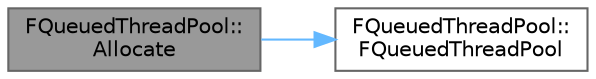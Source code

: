 digraph "FQueuedThreadPool::Allocate"
{
 // INTERACTIVE_SVG=YES
 // LATEX_PDF_SIZE
  bgcolor="transparent";
  edge [fontname=Helvetica,fontsize=10,labelfontname=Helvetica,labelfontsize=10];
  node [fontname=Helvetica,fontsize=10,shape=box,height=0.2,width=0.4];
  rankdir="LR";
  Node1 [id="Node000001",label="FQueuedThreadPool::\lAllocate",height=0.2,width=0.4,color="gray40", fillcolor="grey60", style="filled", fontcolor="black",tooltip="Allocates a thread pool."];
  Node1 -> Node2 [id="edge1_Node000001_Node000002",color="steelblue1",style="solid",tooltip=" "];
  Node2 [id="Node000002",label="FQueuedThreadPool::\lFQueuedThreadPool",height=0.2,width=0.4,color="grey40", fillcolor="white", style="filled",URL="$dc/d70/classFQueuedThreadPool.html#a2af6faed1904e51a12157c81770e1628",tooltip=" "];
}
